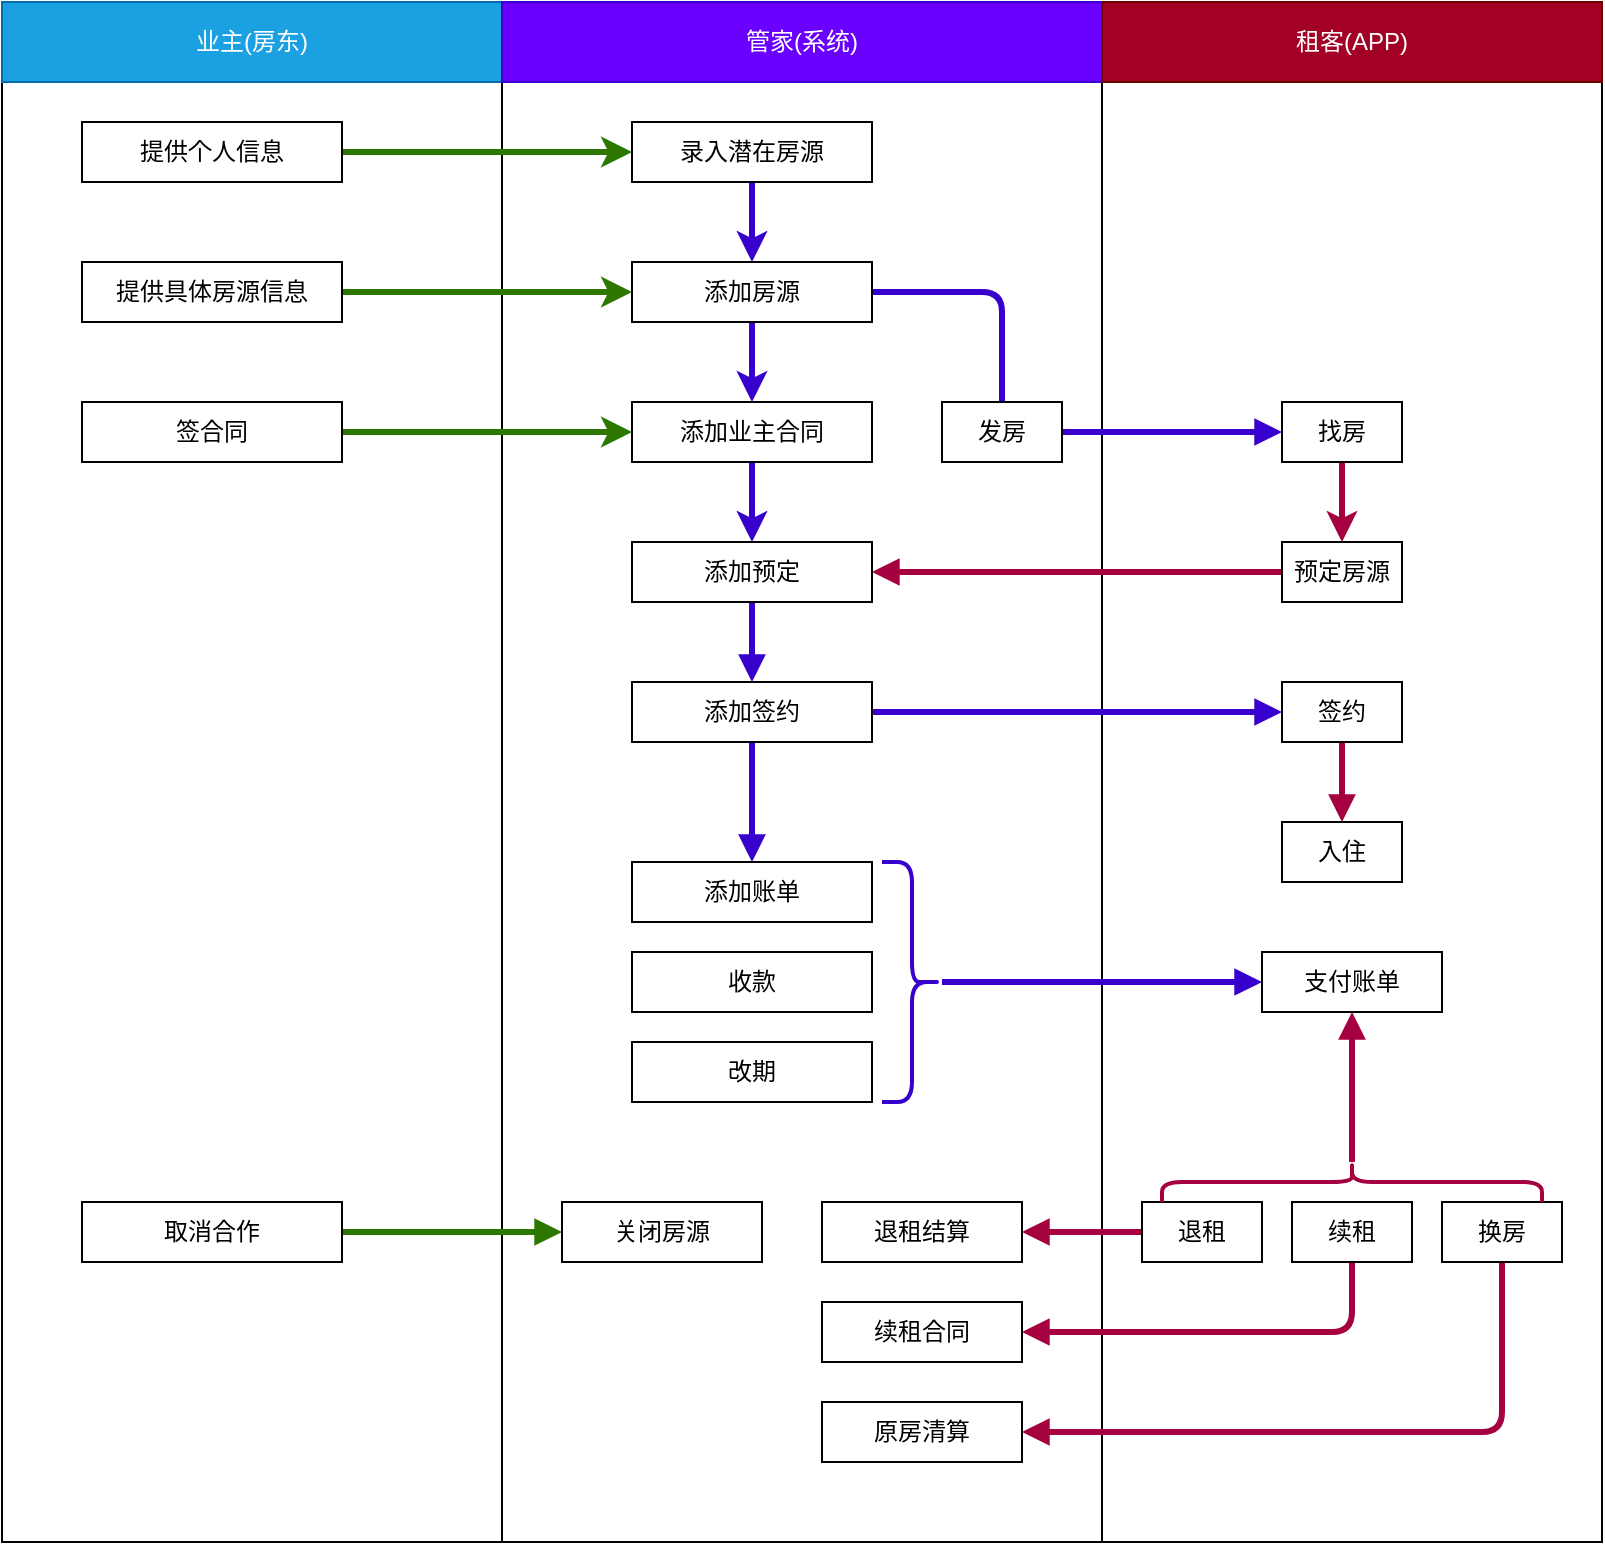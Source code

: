 <mxfile>
    <diagram id="VeL7_vfFd4tVBnRioTuS" name="第 1 页">
        <mxGraphModel dx="990" dy="597" grid="1" gridSize="10" guides="1" tooltips="1" connect="1" arrows="1" fold="1" page="1" pageScale="1" pageWidth="827" pageHeight="1169" math="0" shadow="0">
            <root>
                <mxCell id="0"/>
                <mxCell id="1" parent="0"/>
                <mxCell id="13" value="" style="rounded=0;whiteSpace=wrap;html=1;" vertex="1" parent="1">
                    <mxGeometry x="10" y="80" width="250" height="770" as="geometry"/>
                </mxCell>
                <mxCell id="16" value="" style="rounded=0;whiteSpace=wrap;html=1;" vertex="1" parent="1">
                    <mxGeometry x="260" y="80" width="300" height="770" as="geometry"/>
                </mxCell>
                <mxCell id="17" value="" style="rounded=0;whiteSpace=wrap;html=1;" vertex="1" parent="1">
                    <mxGeometry x="560" y="80" width="250" height="770" as="geometry"/>
                </mxCell>
                <mxCell id="18" value="业主(房东)" style="rounded=0;whiteSpace=wrap;html=1;fillColor=#1ba1e2;strokeColor=#006EAF;fontColor=#ffffff;" vertex="1" parent="1">
                    <mxGeometry x="10" y="80" width="250" height="40" as="geometry"/>
                </mxCell>
                <mxCell id="19" value="管家(系统)" style="rounded=0;whiteSpace=wrap;html=1;fillColor=#6a00ff;strokeColor=#3700CC;fontColor=#ffffff;" vertex="1" parent="1">
                    <mxGeometry x="260" y="80" width="300" height="40" as="geometry"/>
                </mxCell>
                <mxCell id="20" value="租客(APP)" style="rounded=0;whiteSpace=wrap;html=1;fillColor=#a20025;strokeColor=#6F0000;fontColor=#ffffff;" vertex="1" parent="1">
                    <mxGeometry x="560" y="80" width="250" height="40" as="geometry"/>
                </mxCell>
                <mxCell id="52" value="" style="edgeStyle=orthogonalEdgeStyle;rounded=1;orthogonalLoop=1;jettySize=auto;html=1;entryX=0;entryY=0.5;entryDx=0;entryDy=0;fillColor=#60a917;strokeColor=#2D7600;jumpSize=6;strokeWidth=3;" edge="1" parent="1" source="31" target="34">
                    <mxGeometry relative="1" as="geometry"/>
                </mxCell>
                <mxCell id="31" value="提供个人信息" style="rounded=0;whiteSpace=wrap;html=1;" vertex="1" parent="1">
                    <mxGeometry x="50" y="140" width="130" height="30" as="geometry"/>
                </mxCell>
                <mxCell id="46" value="" style="edgeStyle=orthogonalEdgeStyle;rounded=0;orthogonalLoop=1;jettySize=auto;html=1;fillColor=#6a00ff;strokeColor=#3700CC;strokeWidth=3;" edge="1" parent="1" source="34" target="45">
                    <mxGeometry relative="1" as="geometry"/>
                </mxCell>
                <mxCell id="34" value="录入潜在房源" style="rounded=0;whiteSpace=wrap;html=1;" vertex="1" parent="1">
                    <mxGeometry x="325" y="140" width="120" height="30" as="geometry"/>
                </mxCell>
                <mxCell id="54" value="" style="edgeStyle=orthogonalEdgeStyle;rounded=0;orthogonalLoop=1;jettySize=auto;html=1;fillColor=#6a00ff;strokeColor=#3700CC;strokeWidth=3;" edge="1" parent="1" source="45" target="53">
                    <mxGeometry relative="1" as="geometry"/>
                </mxCell>
                <mxCell id="82" style="edgeStyle=orthogonalEdgeStyle;rounded=1;jumpSize=6;orthogonalLoop=1;jettySize=auto;html=1;endArrow=none;endFill=0;strokeWidth=3;fillColor=#6a00ff;strokeColor=#3700CC;" edge="1" parent="1" source="45" target="60">
                    <mxGeometry relative="1" as="geometry"/>
                </mxCell>
                <mxCell id="45" value="添加房源" style="rounded=0;whiteSpace=wrap;html=1;" vertex="1" parent="1">
                    <mxGeometry x="325" y="210" width="120" height="30" as="geometry"/>
                </mxCell>
                <mxCell id="51" value="" style="edgeStyle=orthogonalEdgeStyle;rounded=1;orthogonalLoop=1;jettySize=auto;html=1;entryX=0;entryY=0.5;entryDx=0;entryDy=0;fillColor=#60a917;strokeColor=#2D7600;strokeWidth=3;" edge="1" parent="1" source="49" target="45">
                    <mxGeometry relative="1" as="geometry">
                        <Array as="points"/>
                    </mxGeometry>
                </mxCell>
                <mxCell id="49" value="提供具体房源信息" style="rounded=0;whiteSpace=wrap;html=1;" vertex="1" parent="1">
                    <mxGeometry x="50" y="210" width="130" height="30" as="geometry"/>
                </mxCell>
                <mxCell id="65" value="" style="edgeStyle=orthogonalEdgeStyle;rounded=1;jumpSize=6;orthogonalLoop=1;jettySize=auto;html=1;fillColor=#6a00ff;strokeColor=#3700CC;strokeWidth=3;" edge="1" parent="1" source="53" target="64">
                    <mxGeometry relative="1" as="geometry"/>
                </mxCell>
                <mxCell id="53" value="添加业主合同" style="rounded=0;whiteSpace=wrap;html=1;" vertex="1" parent="1">
                    <mxGeometry x="325" y="280" width="120" height="30" as="geometry"/>
                </mxCell>
                <mxCell id="57" style="edgeStyle=orthogonalEdgeStyle;rounded=1;orthogonalLoop=1;jettySize=auto;html=1;entryX=0;entryY=0.5;entryDx=0;entryDy=0;fillColor=#60a917;strokeColor=#2D7600;strokeWidth=3;" edge="1" parent="1" source="55" target="53">
                    <mxGeometry relative="1" as="geometry"/>
                </mxCell>
                <mxCell id="55" value="签合同" style="rounded=0;whiteSpace=wrap;html=1;" vertex="1" parent="1">
                    <mxGeometry x="50" y="280" width="130" height="30" as="geometry"/>
                </mxCell>
                <mxCell id="81" value="" style="edgeStyle=orthogonalEdgeStyle;rounded=1;jumpSize=6;orthogonalLoop=1;jettySize=auto;html=1;endArrow=block;endFill=1;strokeWidth=3;fillColor=#6a00ff;strokeColor=#3700CC;" edge="1" parent="1" source="60" target="61">
                    <mxGeometry relative="1" as="geometry"/>
                </mxCell>
                <mxCell id="60" value="发房" style="rounded=0;whiteSpace=wrap;html=1;" vertex="1" parent="1">
                    <mxGeometry x="480" y="280" width="60" height="30" as="geometry"/>
                </mxCell>
                <mxCell id="63" value="" style="edgeStyle=orthogonalEdgeStyle;rounded=1;jumpSize=6;orthogonalLoop=1;jettySize=auto;html=1;strokeWidth=3;fillColor=#d80073;strokeColor=#A50040;" edge="1" parent="1" source="61" target="62">
                    <mxGeometry relative="1" as="geometry"/>
                </mxCell>
                <mxCell id="61" value="找房" style="rounded=0;whiteSpace=wrap;html=1;" vertex="1" parent="1">
                    <mxGeometry x="650" y="280" width="60" height="30" as="geometry"/>
                </mxCell>
                <mxCell id="83" style="edgeStyle=orthogonalEdgeStyle;rounded=1;jumpSize=6;orthogonalLoop=1;jettySize=auto;html=1;entryX=1;entryY=0.5;entryDx=0;entryDy=0;endArrow=block;endFill=1;strokeWidth=3;fillColor=#d80073;strokeColor=#A50040;" edge="1" parent="1" source="62" target="64">
                    <mxGeometry relative="1" as="geometry">
                        <Array as="points"/>
                    </mxGeometry>
                </mxCell>
                <mxCell id="62" value="预定房源" style="rounded=0;whiteSpace=wrap;html=1;" vertex="1" parent="1">
                    <mxGeometry x="650" y="350" width="60" height="30" as="geometry"/>
                </mxCell>
                <mxCell id="68" value="" style="edgeStyle=orthogonalEdgeStyle;rounded=1;jumpSize=6;orthogonalLoop=1;jettySize=auto;html=1;endArrow=block;endFill=1;strokeWidth=3;fillColor=#6a00ff;strokeColor=#3700CC;" edge="1" parent="1" source="64" target="67">
                    <mxGeometry relative="1" as="geometry"/>
                </mxCell>
                <mxCell id="64" value="添加预定" style="rounded=0;whiteSpace=wrap;html=1;" vertex="1" parent="1">
                    <mxGeometry x="325" y="350" width="120" height="30" as="geometry"/>
                </mxCell>
                <mxCell id="74" value="" style="edgeStyle=orthogonalEdgeStyle;rounded=1;jumpSize=6;orthogonalLoop=1;jettySize=auto;html=1;endArrow=block;endFill=1;strokeWidth=3;fillColor=#6a00ff;strokeColor=#3700CC;" edge="1" parent="1" source="67" target="73">
                    <mxGeometry relative="1" as="geometry"/>
                </mxCell>
                <mxCell id="84" style="edgeStyle=orthogonalEdgeStyle;rounded=1;jumpSize=6;orthogonalLoop=1;jettySize=auto;html=1;entryX=0;entryY=0.5;entryDx=0;entryDy=0;endArrow=block;endFill=1;strokeWidth=3;fillColor=#6a00ff;strokeColor=#3700CC;" edge="1" parent="1" source="67" target="69">
                    <mxGeometry relative="1" as="geometry"/>
                </mxCell>
                <mxCell id="67" value="添加签约" style="rounded=0;whiteSpace=wrap;html=1;" vertex="1" parent="1">
                    <mxGeometry x="325" y="420" width="120" height="30" as="geometry"/>
                </mxCell>
                <mxCell id="72" value="" style="edgeStyle=orthogonalEdgeStyle;rounded=1;jumpSize=6;orthogonalLoop=1;jettySize=auto;html=1;endArrow=block;endFill=1;strokeWidth=3;fillColor=#d80073;strokeColor=#A50040;" edge="1" parent="1" source="69" target="71">
                    <mxGeometry relative="1" as="geometry"/>
                </mxCell>
                <mxCell id="69" value="签约" style="rounded=0;whiteSpace=wrap;html=1;" vertex="1" parent="1">
                    <mxGeometry x="650" y="420" width="60" height="30" as="geometry"/>
                </mxCell>
                <mxCell id="71" value="入住" style="rounded=0;whiteSpace=wrap;html=1;" vertex="1" parent="1">
                    <mxGeometry x="650" y="490" width="60" height="30" as="geometry"/>
                </mxCell>
                <mxCell id="73" value="添加账单" style="rounded=0;whiteSpace=wrap;html=1;" vertex="1" parent="1">
                    <mxGeometry x="325" y="510" width="120" height="30" as="geometry"/>
                </mxCell>
                <mxCell id="85" value="收款" style="rounded=0;whiteSpace=wrap;html=1;" vertex="1" parent="1">
                    <mxGeometry x="325" y="555" width="120" height="30" as="geometry"/>
                </mxCell>
                <mxCell id="86" value="改期" style="rounded=0;whiteSpace=wrap;html=1;" vertex="1" parent="1">
                    <mxGeometry x="325" y="600" width="120" height="30" as="geometry"/>
                </mxCell>
                <mxCell id="87" value="支付账单" style="rounded=0;whiteSpace=wrap;html=1;" vertex="1" parent="1">
                    <mxGeometry x="640" y="555" width="90" height="30" as="geometry"/>
                </mxCell>
                <mxCell id="89" value="" style="edgeStyle=orthogonalEdgeStyle;rounded=1;jumpSize=6;orthogonalLoop=1;jettySize=auto;html=1;endArrow=block;endFill=1;strokeWidth=3;entryX=0;entryY=0.5;entryDx=0;entryDy=0;fillColor=#6a00ff;strokeColor=#3700CC;" edge="1" parent="1" source="88" target="87">
                    <mxGeometry relative="1" as="geometry"/>
                </mxCell>
                <mxCell id="88" value="" style="shape=curlyBracket;whiteSpace=wrap;html=1;rounded=1;strokeWidth=2;direction=west;fillColor=#6a00ff;strokeColor=#3700CC;fontColor=#ffffff;" vertex="1" parent="1">
                    <mxGeometry x="450" y="510" width="30" height="120" as="geometry"/>
                </mxCell>
                <mxCell id="92" style="edgeStyle=orthogonalEdgeStyle;rounded=1;jumpSize=6;orthogonalLoop=1;jettySize=auto;html=1;entryX=0;entryY=0.5;entryDx=0;entryDy=0;endArrow=block;endFill=1;strokeWidth=3;fillColor=#60a917;strokeColor=#2D7600;" edge="1" parent="1" source="90" target="91">
                    <mxGeometry relative="1" as="geometry"/>
                </mxCell>
                <mxCell id="90" value="取消合作" style="rounded=0;whiteSpace=wrap;html=1;" vertex="1" parent="1">
                    <mxGeometry x="50" y="680" width="130" height="30" as="geometry"/>
                </mxCell>
                <mxCell id="91" value="关闭房源" style="rounded=0;whiteSpace=wrap;html=1;" vertex="1" parent="1">
                    <mxGeometry x="290" y="680" width="100" height="30" as="geometry"/>
                </mxCell>
                <mxCell id="93" value="退租结算" style="rounded=0;whiteSpace=wrap;html=1;" vertex="1" parent="1">
                    <mxGeometry x="420" y="680" width="100" height="30" as="geometry"/>
                </mxCell>
                <mxCell id="94" value="续租合同" style="rounded=0;whiteSpace=wrap;html=1;" vertex="1" parent="1">
                    <mxGeometry x="420" y="730" width="100" height="30" as="geometry"/>
                </mxCell>
                <mxCell id="95" value="原房清算" style="rounded=0;whiteSpace=wrap;html=1;" vertex="1" parent="1">
                    <mxGeometry x="420" y="780" width="100" height="30" as="geometry"/>
                </mxCell>
                <mxCell id="109" style="edgeStyle=orthogonalEdgeStyle;rounded=1;jumpSize=6;orthogonalLoop=1;jettySize=auto;html=1;endArrow=block;endFill=1;strokeWidth=3;fillColor=#d80073;strokeColor=#A50040;" edge="1" parent="1" source="97" target="93">
                    <mxGeometry relative="1" as="geometry"/>
                </mxCell>
                <mxCell id="97" value="退租" style="rounded=0;whiteSpace=wrap;html=1;" vertex="1" parent="1">
                    <mxGeometry x="580" y="680" width="60" height="30" as="geometry"/>
                </mxCell>
                <mxCell id="110" style="edgeStyle=orthogonalEdgeStyle;rounded=1;jumpSize=6;orthogonalLoop=1;jettySize=auto;html=1;entryX=1;entryY=0.5;entryDx=0;entryDy=0;endArrow=block;endFill=1;strokeWidth=3;fillColor=#d80073;strokeColor=#A50040;" edge="1" parent="1" source="98" target="94">
                    <mxGeometry relative="1" as="geometry">
                        <Array as="points">
                            <mxPoint x="685" y="745"/>
                        </Array>
                    </mxGeometry>
                </mxCell>
                <mxCell id="98" value="续租" style="rounded=0;whiteSpace=wrap;html=1;" vertex="1" parent="1">
                    <mxGeometry x="655" y="680" width="60" height="30" as="geometry"/>
                </mxCell>
                <mxCell id="111" style="edgeStyle=orthogonalEdgeStyle;rounded=1;jumpSize=6;orthogonalLoop=1;jettySize=auto;html=1;entryX=1;entryY=0.5;entryDx=0;entryDy=0;endArrow=block;endFill=1;strokeWidth=3;fillColor=#d80073;strokeColor=#A50040;" edge="1" parent="1" source="99" target="95">
                    <mxGeometry relative="1" as="geometry">
                        <Array as="points">
                            <mxPoint x="760" y="795"/>
                        </Array>
                    </mxGeometry>
                </mxCell>
                <mxCell id="99" value="换房" style="rounded=0;whiteSpace=wrap;html=1;" vertex="1" parent="1">
                    <mxGeometry x="730" y="680" width="60" height="30" as="geometry"/>
                </mxCell>
                <mxCell id="113" value="" style="rounded=1;jumpSize=6;orthogonalLoop=1;jettySize=auto;html=1;endArrow=block;endFill=1;strokeWidth=3;fillColor=#d80073;strokeColor=#A50040;" edge="1" parent="1" source="107" target="87">
                    <mxGeometry relative="1" as="geometry"/>
                </mxCell>
                <mxCell id="107" value="" style="shape=curlyBracket;whiteSpace=wrap;html=1;rounded=1;strokeWidth=2;direction=south;fillColor=#d80073;strokeColor=#A50040;fontColor=#ffffff;" vertex="1" parent="1">
                    <mxGeometry x="590" y="660" width="190" height="20" as="geometry"/>
                </mxCell>
                <mxCell id="112" style="edgeStyle=orthogonalEdgeStyle;rounded=1;jumpSize=6;orthogonalLoop=1;jettySize=auto;html=1;exitX=0.5;exitY=1;exitDx=0;exitDy=0;endArrow=block;endFill=1;strokeWidth=3;" edge="1" parent="1" source="16" target="16">
                    <mxGeometry relative="1" as="geometry"/>
                </mxCell>
            </root>
        </mxGraphModel>
    </diagram>
</mxfile>